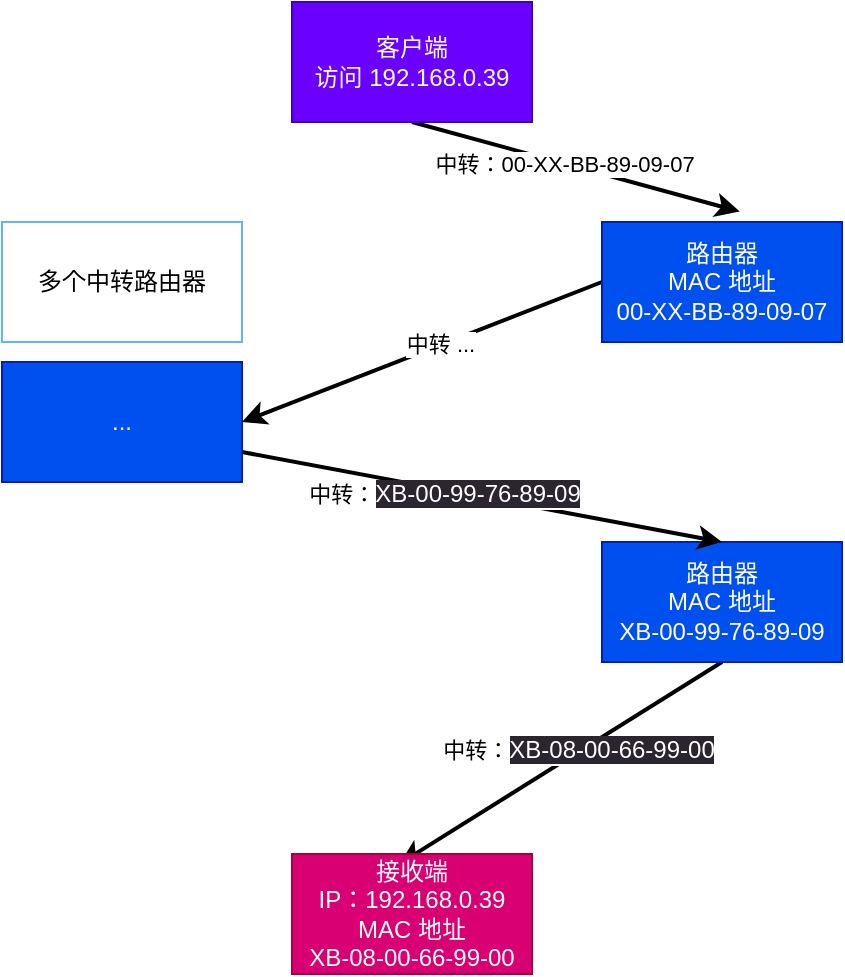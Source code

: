 <mxfile>
    <diagram id="UfGvIEqzAAeOzsIdI2wm" name="第 1 页">
        <mxGraphModel dx="879" dy="553" grid="1" gridSize="10" guides="1" tooltips="1" connect="1" arrows="1" fold="1" page="1" pageScale="1" pageWidth="827" pageHeight="1169" background="#ffffff" math="0" shadow="0">
            <root>
                <mxCell id="0"/>
                <mxCell id="1" parent="0"/>
                <mxCell id="11" style="edgeStyle=none;html=1;exitX=0.5;exitY=1;exitDx=0;exitDy=0;entryX=0.574;entryY=-0.087;entryDx=0;entryDy=0;entryPerimeter=0;strokeColor=#000000;strokeWidth=2;" parent="1" source="2" target="6" edge="1">
                    <mxGeometry relative="1" as="geometry"/>
                </mxCell>
                <mxCell id="21" value="中转：00-XX-BB-89-09-07" style="edgeLabel;html=1;align=center;verticalAlign=middle;resizable=0;points=[];" vertex="1" connectable="0" parent="11">
                    <mxGeometry x="-0.379" relative="1" as="geometry">
                        <mxPoint x="25" y="7" as="offset"/>
                    </mxGeometry>
                </mxCell>
                <mxCell id="2" value="客户端&lt;br&gt;访问 192.168.0.39" style="rounded=0;whiteSpace=wrap;html=1;fillColor=#6a00ff;fontColor=#ffffff;strokeColor=#3700CC;" parent="1" vertex="1">
                    <mxGeometry x="354" y="159" width="120" height="60" as="geometry"/>
                </mxCell>
                <mxCell id="20" style="edgeStyle=none;html=1;exitX=0.5;exitY=1;exitDx=0;exitDy=0;entryX=0.449;entryY=0.08;entryDx=0;entryDy=0;entryPerimeter=0;strokeColor=#000000;strokeWidth=2;fontColor=#000000;" parent="1" source="4" target="19" edge="1">
                    <mxGeometry relative="1" as="geometry"/>
                </mxCell>
                <mxCell id="24" value="中转：&lt;span style=&quot;color: rgb(255, 255, 255); font-size: 12px; background-color: rgb(42, 37, 47);&quot;&gt;XB-08-00-66-99-00&lt;/span&gt;" style="edgeLabel;html=1;align=center;verticalAlign=middle;resizable=0;points=[];" vertex="1" connectable="0" parent="20">
                    <mxGeometry x="-0.111" y="-1" relative="1" as="geometry">
                        <mxPoint as="offset"/>
                    </mxGeometry>
                </mxCell>
                <mxCell id="4" value="路由器&lt;br&gt;MAC 地址&lt;br&gt;XB-00-99-76-89-09" style="rounded=0;whiteSpace=wrap;html=1;fillColor=#0050ef;fontColor=#ffffff;strokeColor=#001DBC;" parent="1" vertex="1">
                    <mxGeometry x="509" y="429" width="120" height="60" as="geometry"/>
                </mxCell>
                <mxCell id="13" style="edgeStyle=none;html=1;exitX=1;exitY=0.75;exitDx=0;exitDy=0;entryX=0.5;entryY=0;entryDx=0;entryDy=0;strokeColor=#000000;strokeWidth=2;" parent="1" source="5" target="4" edge="1">
                    <mxGeometry relative="1" as="geometry"/>
                </mxCell>
                <mxCell id="23" value="中转：&lt;span style=&quot;color: rgb(255, 255, 255); font-size: 12px; background-color: rgb(42, 37, 47);&quot;&gt;XB-00-99-76-89-09&lt;/span&gt;" style="edgeLabel;html=1;align=center;verticalAlign=middle;resizable=0;points=[];" vertex="1" connectable="0" parent="13">
                    <mxGeometry x="-0.162" y="-2" relative="1" as="geometry">
                        <mxPoint as="offset"/>
                    </mxGeometry>
                </mxCell>
                <mxCell id="5" value="..." style="rounded=0;whiteSpace=wrap;html=1;fillColor=#0050ef;fontColor=#ffffff;strokeColor=#001DBC;" parent="1" vertex="1">
                    <mxGeometry x="209" y="339" width="120" height="60" as="geometry"/>
                </mxCell>
                <mxCell id="12" style="edgeStyle=none;html=1;exitX=0;exitY=0.5;exitDx=0;exitDy=0;entryX=1;entryY=0.5;entryDx=0;entryDy=0;strokeColor=#000000;strokeWidth=2;" parent="1" source="6" target="5" edge="1">
                    <mxGeometry relative="1" as="geometry"/>
                </mxCell>
                <mxCell id="22" value="中转 ..." style="edgeLabel;html=1;align=center;verticalAlign=middle;resizable=0;points=[];" vertex="1" connectable="0" parent="12">
                    <mxGeometry x="-0.102" y="-1" relative="1" as="geometry">
                        <mxPoint as="offset"/>
                    </mxGeometry>
                </mxCell>
                <mxCell id="6" value="路由器&lt;br&gt;MAC 地址&lt;br&gt;00-XX-BB-89-09-07" style="rounded=0;whiteSpace=wrap;html=1;fillColor=#0050ef;fontColor=#ffffff;strokeColor=#001DBC;" parent="1" vertex="1">
                    <mxGeometry x="509" y="269" width="120" height="60" as="geometry"/>
                </mxCell>
                <mxCell id="15" value="多个中转路由器" style="rounded=0;whiteSpace=wrap;html=1;strokeColor=#66B2FF;fontColor=#000000;fillColor=#FFFFFF;" parent="1" vertex="1">
                    <mxGeometry x="209" y="269" width="120" height="60" as="geometry"/>
                </mxCell>
                <mxCell id="19" value="接收端&lt;br&gt;IP：192.168.0.39&lt;br&gt;MAC 地址&lt;br&gt;XB-08-00-66-99-00" style="rounded=0;whiteSpace=wrap;html=1;strokeColor=#A50040;fontColor=#ffffff;fillColor=#d80073;" parent="1" vertex="1">
                    <mxGeometry x="354" y="585" width="120" height="60" as="geometry"/>
                </mxCell>
            </root>
        </mxGraphModel>
    </diagram>
</mxfile>